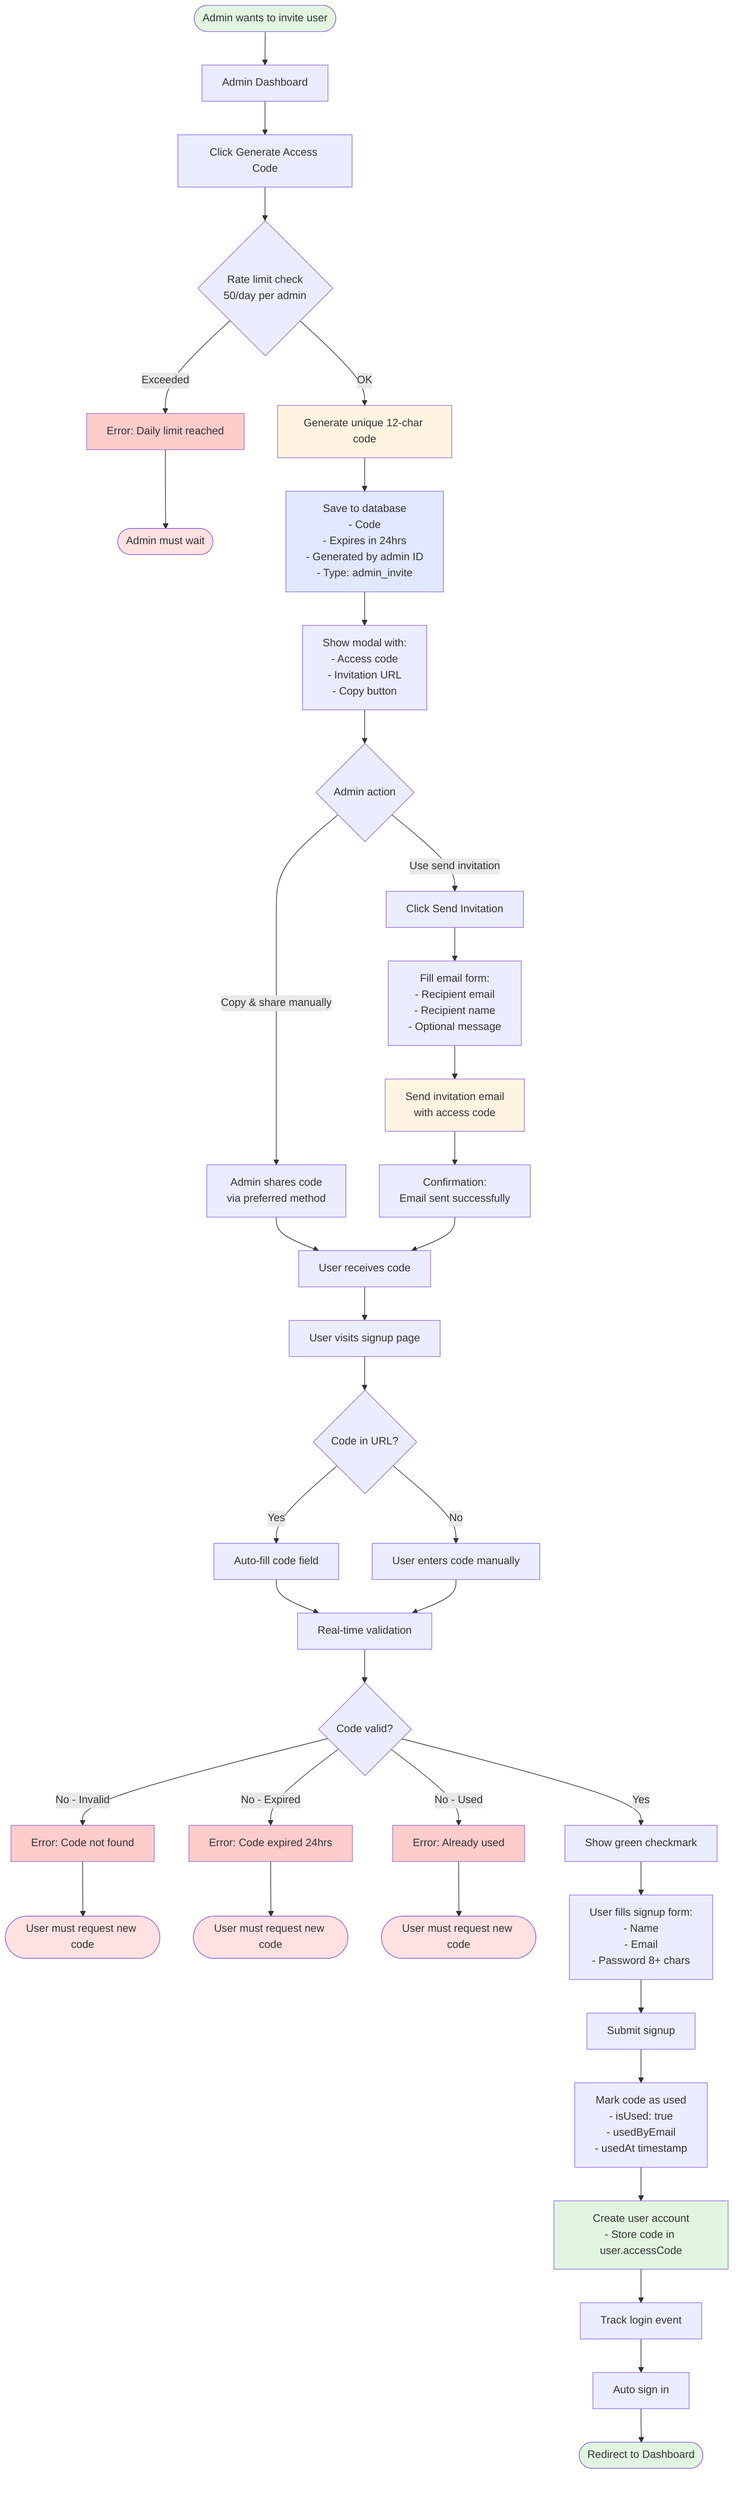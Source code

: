 %% Admin Direct Invitation Flow
%% This diagram shows how admins can directly invite users without request

graph TD
    Start([Admin wants to invite user]) --> AdminDash[Admin Dashboard]
    AdminDash --> GenCodeBtn[Click Generate Access Code]

    GenCodeBtn --> RateLimit{Rate limit check<br/>50/day per admin}
    RateLimit -->|Exceeded| RateLimitError[Error: Daily limit reached]
    RateLimitError --> End1([Admin must wait])

    RateLimit -->|OK| GenCode[Generate unique 12-char code]
    GenCode --> SaveCode[Save to database<br/>- Code<br/>- Expires in 24hrs<br/>- Generated by admin ID<br/>- Type: admin_invite]
    SaveCode --> ShowModal[Show modal with:<br/>- Access code<br/>- Invitation URL<br/>- Copy button]

    ShowModal --> AdminChoice{Admin action}
    AdminChoice -->|Copy & share manually| ManualShare[Admin shares code<br/>via preferred method]
    AdminChoice -->|Use send invitation| SendEmailBtn[Click Send Invitation]

    SendEmailBtn --> EmailForm[Fill email form:<br/>- Recipient email<br/>- Recipient name<br/>- Optional message]
    EmailForm --> SendEmail[Send invitation email<br/>with access code]
    SendEmail --> EmailSent[Confirmation:<br/>Email sent successfully]

    ManualShare --> UserReceives[User receives code]
    EmailSent --> UserReceives

    UserReceives --> GoSignup[User visits signup page]
    GoSignup --> CodeParam{Code in URL?}
    CodeParam -->|Yes| AutoFill[Auto-fill code field]
    CodeParam -->|No| ManualEnter[User enters code manually]

    AutoFill --> Validate[Real-time validation]
    ManualEnter --> Validate

    Validate --> CheckCode{Code valid?}
    CheckCode -->|No - Invalid| ErrorInvalid[Error: Code not found]
    CheckCode -->|No - Expired| ErrorExpired[Error: Code expired 24hrs]
    CheckCode -->|No - Used| ErrorUsed[Error: Already used]

    ErrorInvalid --> End2([User must request new code])
    ErrorExpired --> End3([User must request new code])
    ErrorUsed --> End4([User must request new code])

    CheckCode -->|Yes| GreenCheck[Show green checkmark]
    GreenCheck --> FillForm[User fills signup form:<br/>- Name<br/>- Email<br/>- Password 8+ chars]
    FillForm --> Submit[Submit signup]

    Submit --> MarkUsed[Mark code as used<br/>- isUsed: true<br/>- usedByEmail<br/>- usedAt timestamp]
    MarkUsed --> CreateAccount[Create user account<br/>- Store code in user.accessCode]
    CreateAccount --> TrackLogin[Track login event]
    TrackLogin --> AutoSignIn[Auto sign in]
    AutoSignIn --> Dashboard([Redirect to Dashboard])

    style Start fill:#e1f5e1
    style Dashboard fill:#e1f5e1
    style End1 fill:#ffe1e1
    style End2 fill:#ffe1e1
    style End3 fill:#ffe1e1
    style End4 fill:#ffe1e1
    style RateLimitError fill:#ffcccc
    style ErrorInvalid fill:#ffcccc
    style ErrorExpired fill:#ffcccc
    style ErrorUsed fill:#ffcccc
    style GenCode fill:#fff4e1
    style SaveCode fill:#e1e8ff
    style SendEmail fill:#fff4e1
    style CreateAccount fill:#e1f5e1
